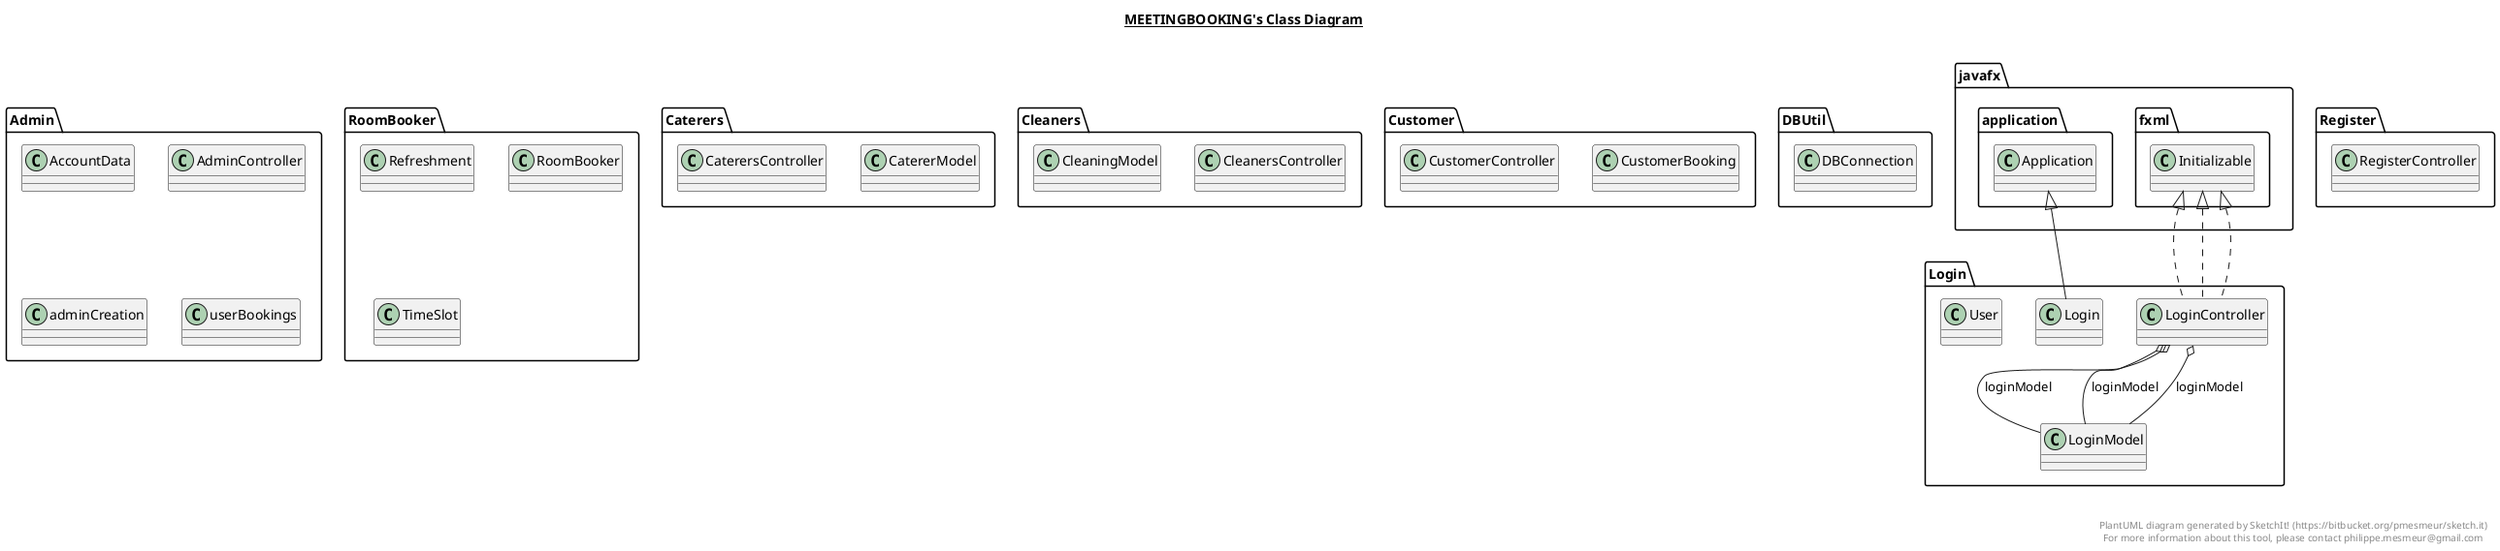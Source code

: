 @startuml

title __MEETINGBOOKING's Class Diagram__\n

  namespace Admin {
    class Admin.AccountData {
    }
  }
  

  namespace Admin {
    class Admin.AccountData {
    }
  }
  

  namespace Admin {
    class Admin.AdminController {
    }
  }
  

  namespace Admin {
    class Admin.AdminController {
    }
  }
  

  namespace Admin {
    class Admin.AdminController {
    }
  }
  

  namespace Admin {
    class Admin.AdminController {
    }
  }
  

  namespace Admin {
    class Admin.adminCreation {
    }
  }
  

  namespace Admin {
    class Admin.adminCreation {
    }
  }
  

  namespace Admin {
    class Admin.userBookings {
    }
  }
  

  namespace Admin {
    class Admin.userBookings {
    }
  }
  

  namespace Admin {
    class Admin.userBookings {
    }
  }
  

  namespace Caterers {
    class Caterers.CatererModel {
    }
  }
  

  namespace Caterers {
    class Caterers.CaterersController {
    }
  }
  

  namespace Cleaners {
    class Cleaners.CleanersController {
    }
  }
  

  namespace Cleaners {
    class Cleaners.CleaningModel {
    }
  }
  

  namespace Cleaners {
    class Cleaners.CleaningModel {
    }
  }
  

  namespace Customer {
    class Customer.CustomerBooking {
    }
  }
  

  namespace Customer {
    class Customer.CustomerBooking {
    }
  }
  

  namespace Customer {
    class Customer.CustomerBooking {
    }
  }
  

  namespace Customer {
    class Customer.CustomerBooking {
    }
  }
  

  namespace Customer {
    class Customer.CustomerBooking {
    }
  }
  

  namespace Customer {
    class Customer.CustomerBooking {
    }
  }
  

  namespace Customer {
    class Customer.CustomerBooking {
    }
  }
  

  namespace Customer {
    class Customer.CustomerController {
    }
  }
  

  namespace Customer {
    class Customer.CustomerController {
    }
  }
  

  namespace Customer {
    class Customer.CustomerController {
    }
  }
  

  namespace DBUtil {
    class DBUtil.DBConnection {
    }
  }
  

  namespace Login {
    class Login.Login {
    }
  }
  

  namespace Login {
    class Login.LoginController {
    }
  }
  

  namespace Login {
    class Login.LoginController {
    }
  }
  

  namespace Login {
    class Login.LoginController {
    }
  }
  

  namespace Login {
    class Login.LoginModel {
    }
  }
  

  namespace Login {
    class Login.LoginModel {
    }
  }
  

  namespace Login {
    class Login.LoginModel {
    }
  }
  

  namespace Login {
    class Login.LoginModel {
    }
  }
  

  namespace Login {
    class Login.User {
    }
  }
  

  namespace Login {
    class Login.User {
    }
  }
  

  namespace Login {
    class Login.User {
    }
  }
  

  namespace Register {
    class Register.RegisterController {
    }
  }
  

  namespace Register {
    class Register.RegisterController {
    }
  }
  

  namespace RoomBooker {
    class RoomBooker.Refreshment {
    }
  }
  

  namespace RoomBooker {
    class RoomBooker.RoomBooker {
    }
  }
  

  namespace RoomBooker {
    class RoomBooker.RoomBooker {
    }
  }
  

  namespace RoomBooker {
    class RoomBooker.RoomBooker {
    }
  }
  

  namespace RoomBooker {
    class RoomBooker.TimeSlot {
    }
  }
  

  Login.Login -up-|> javafx.application.Application
  Login.LoginController .up.|> javafx.fxml.Initializable
  Login.LoginController o-- Login.LoginModel : loginModel
  Login.LoginController .up.|> javafx.fxml.Initializable
  Login.LoginController o-- Login.LoginModel : loginModel
  Login.LoginController .up.|> javafx.fxml.Initializable
  Login.LoginController o-- Login.LoginModel : loginModel


right footer


PlantUML diagram generated by SketchIt! (https://bitbucket.org/pmesmeur/sketch.it)
For more information about this tool, please contact philippe.mesmeur@gmail.com
endfooter

@enduml
